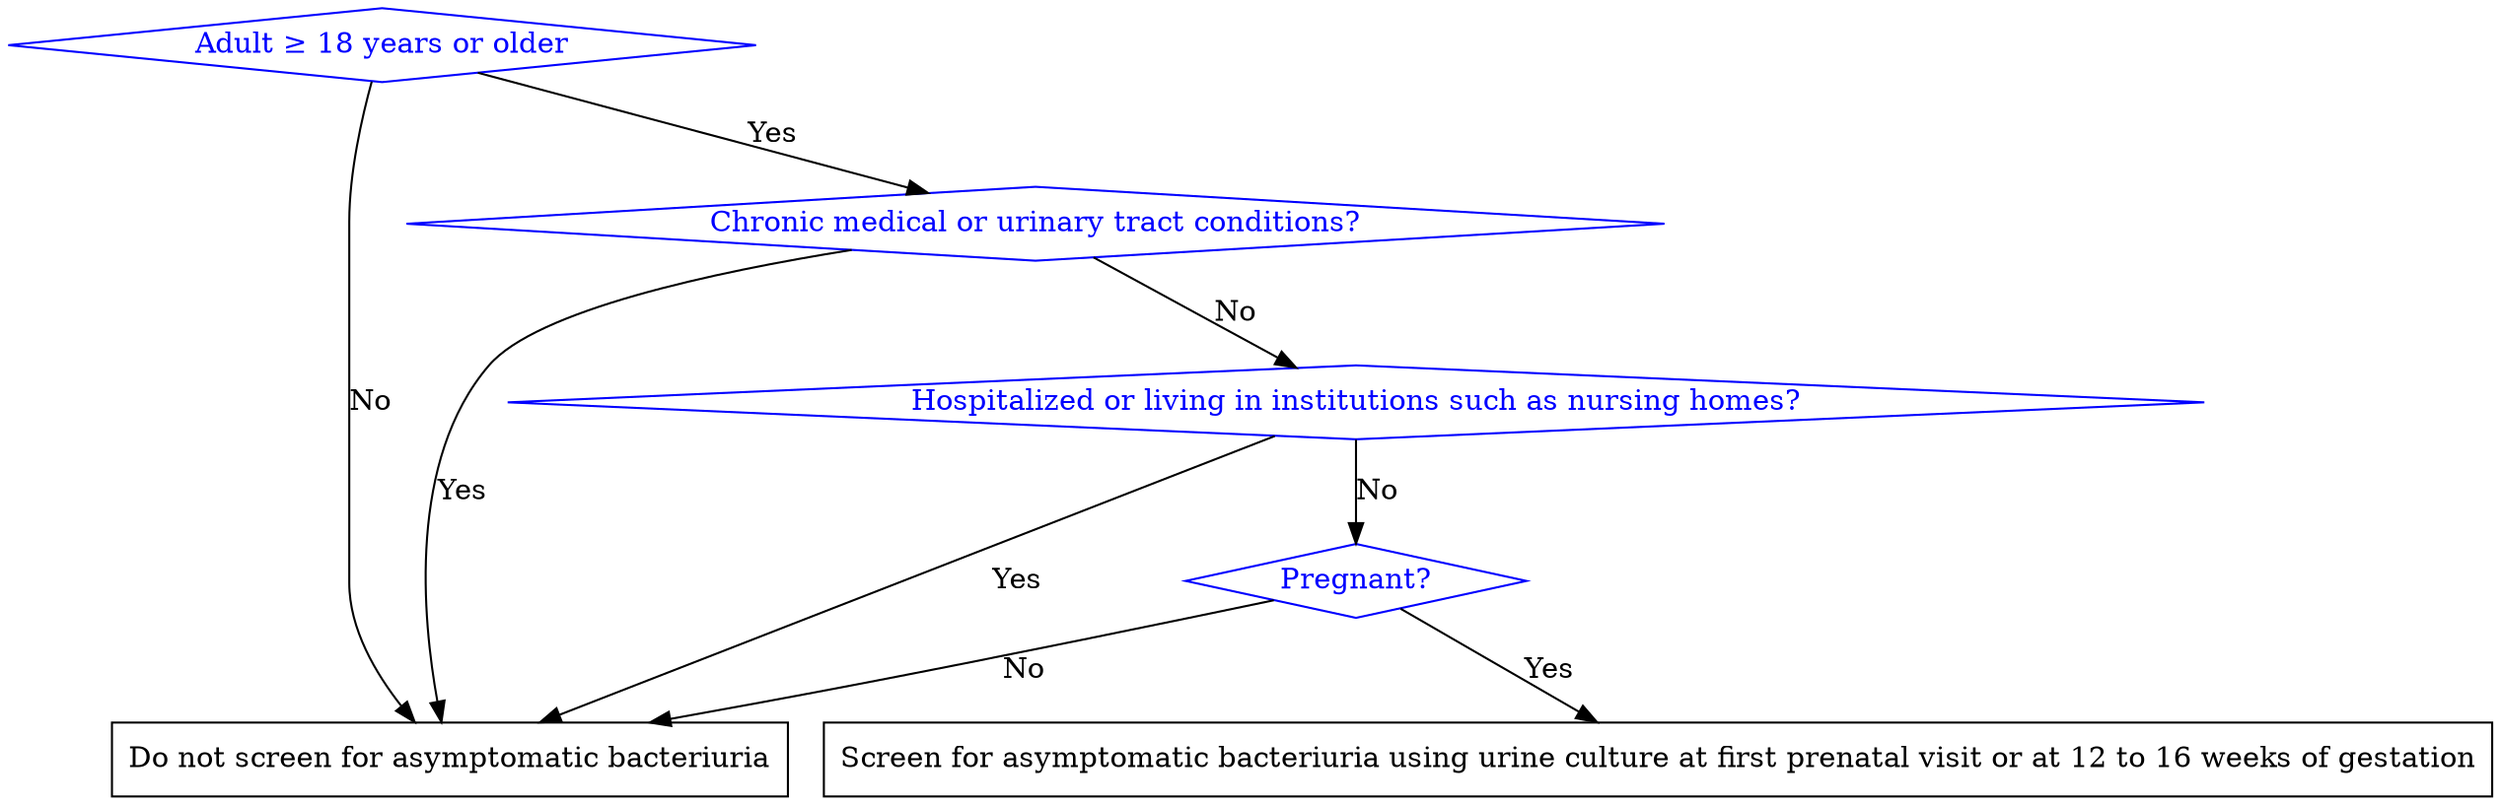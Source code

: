 digraph G {
    rankdir=TB
    node [shape=diamond, color=blue, fontcolor=blue];
    
    A [label="Adult ≥ 18 years or older", shape=diamond];
    B [label="Pregnant?", shape=diamond];
    D [label="Screen for asymptomatic bacteriuria using urine culture at first prenatal visit or at 12 to 16 weeks of gestation", shape=rectangle, color=black, fontcolor=black];
    E [label="Do not screen for asymptomatic bacteriuria", shape=rectangle, color=black, fontcolor=black];
    F [label="Chronic medical or urinary tract conditions?", shape=diamond];
    G [label="Hospitalized or living in institutions such as nursing homes?", shape=diamond];
    
    
    G -> B [label="No"];
    A -> F [label="Yes"];
    F -> G [label="No"];
    F -> E [label="Yes"];
    G -> E [label="Yes"];
    B -> D [label="Yes"];
    B -> E [label="No"];
    A -> E [label="No"];
}